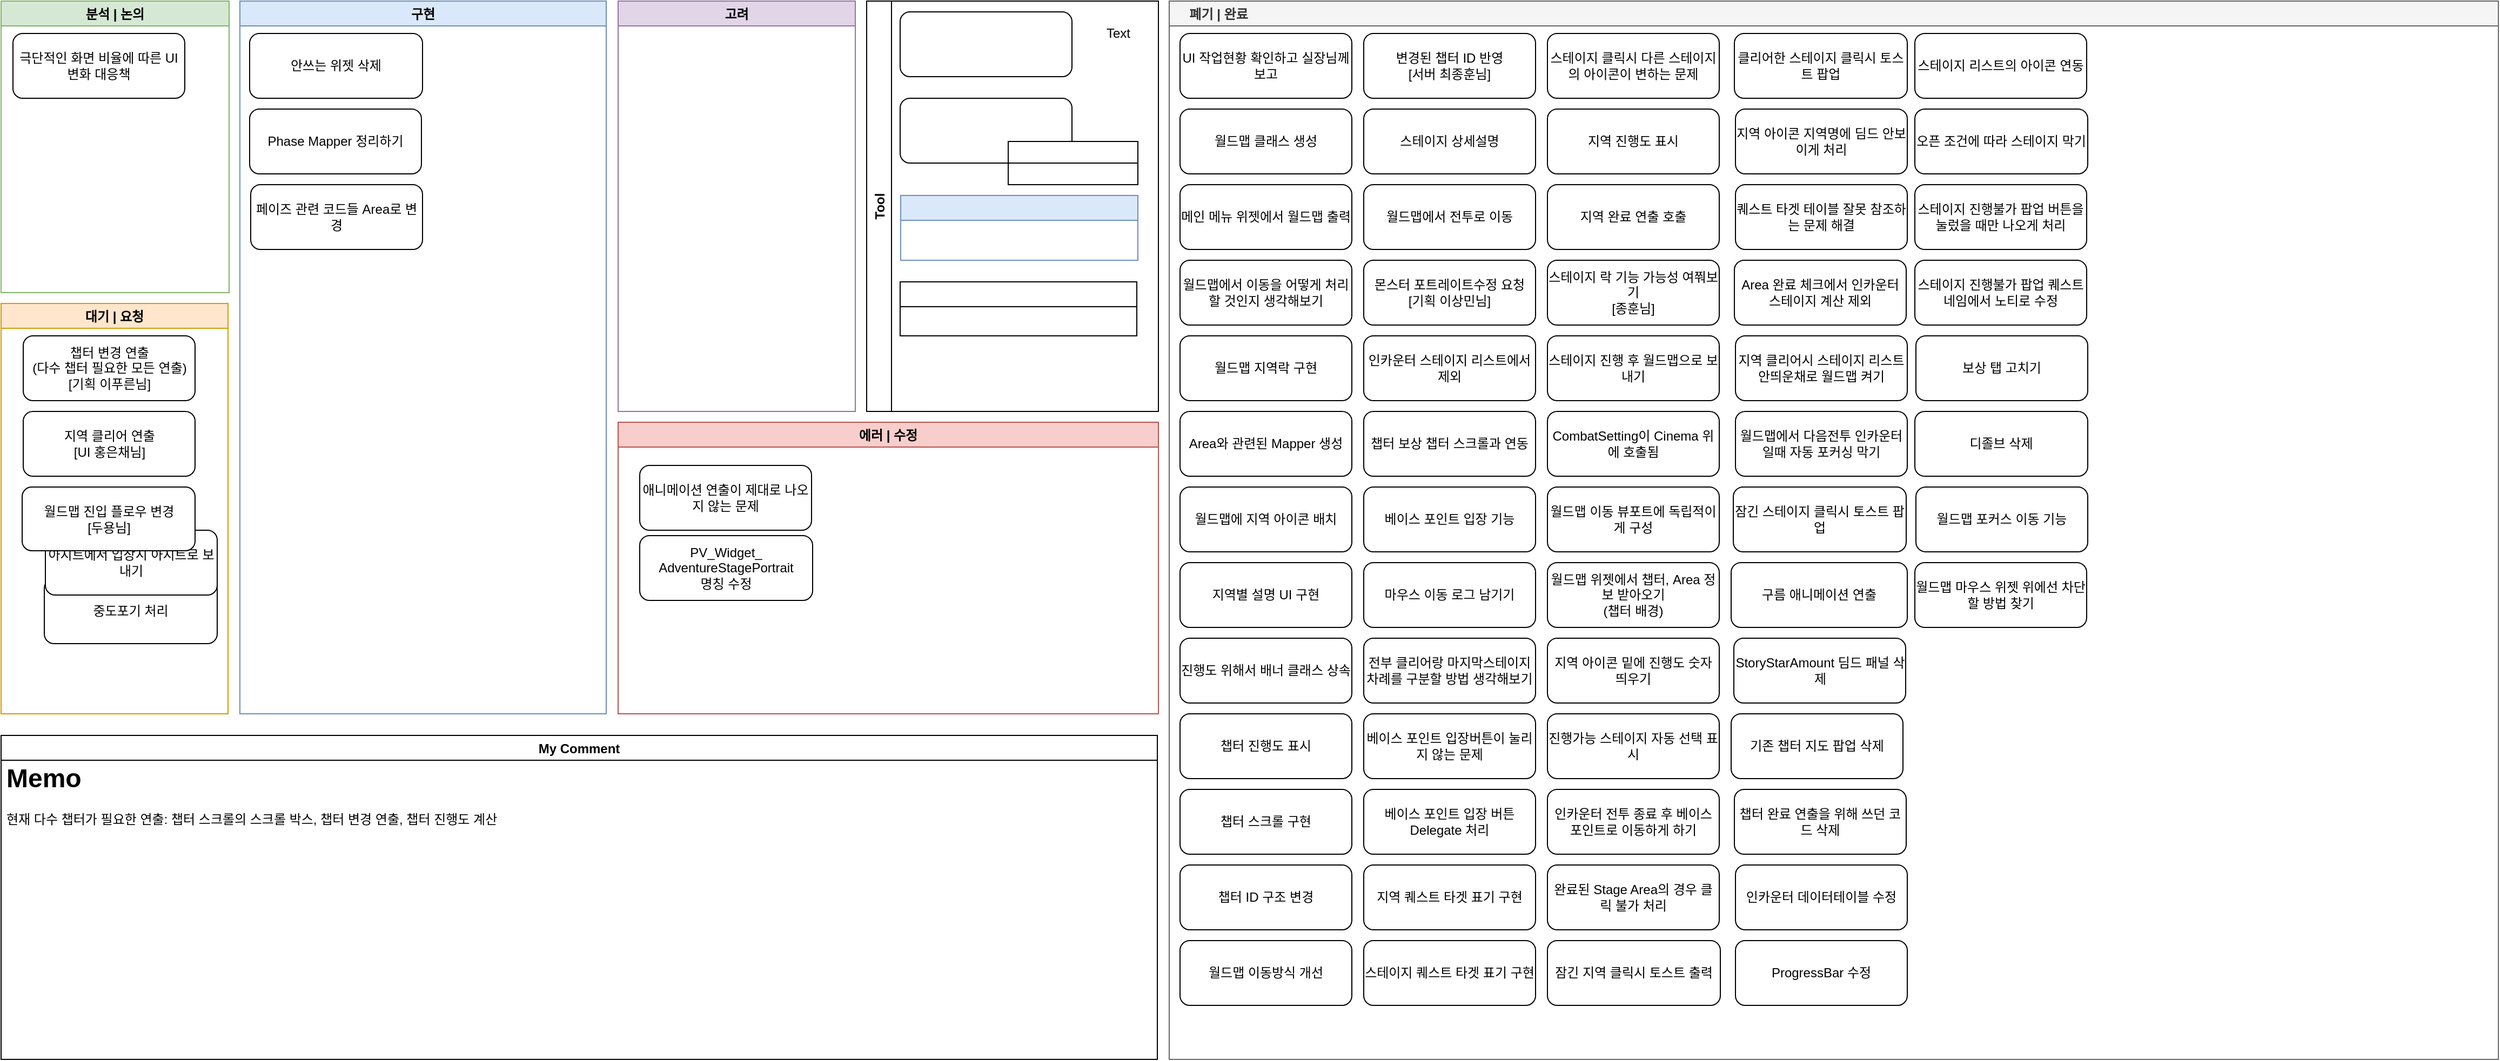 <mxfile version="15.6.6" type="github">
  <diagram id="sQ8EXhfYu_Z4RW1TYD9f" name="Page-1">
    <mxGraphModel dx="1422" dy="762" grid="1" gridSize="10" guides="1" tooltips="1" connect="0" arrows="1" fold="1" page="1" pageScale="1" pageWidth="827" pageHeight="1169" math="0" shadow="0">
      <root>
        <mxCell id="0" />
        <mxCell id="1" parent="0" />
        <mxCell id="wOnGFkAYj0Utu0_wV-MN-16" value="구현" style="swimlane;fillColor=#dae8fc;strokeColor=#6c8ebf;" parent="1" vertex="1">
          <mxGeometry x="270" y="50" width="339" height="660" as="geometry" />
        </mxCell>
        <mxCell id="fKnXUZ_Y8Yj8oVJBZo9e-2" value="Phase Mapper 정리하기" style="rounded=1;whiteSpace=wrap;html=1;" parent="wOnGFkAYj0Utu0_wV-MN-16" vertex="1">
          <mxGeometry x="9" y="100" width="159" height="60" as="geometry" />
        </mxCell>
        <mxCell id="8GiOX_5ZcvJH73Y0Fhzy-6" value="페이즈 관련 코드들 Area로 변경" style="rounded=1;whiteSpace=wrap;html=1;" parent="wOnGFkAYj0Utu0_wV-MN-16" vertex="1">
          <mxGeometry x="10" y="170" width="159" height="60" as="geometry" />
        </mxCell>
        <mxCell id="0nPy4N3juvfmv_uaInZj-3" value="안쓰는 위젯 삭제" style="rounded=1;whiteSpace=wrap;html=1;" parent="wOnGFkAYj0Utu0_wV-MN-16" vertex="1">
          <mxGeometry x="9" y="30" width="160" height="60" as="geometry" />
        </mxCell>
        <mxCell id="wOnGFkAYj0Utu0_wV-MN-17" value="분석 | 논의" style="swimlane;strokeColor=#82b366;fillColor=#D5E8D4;" parent="1" vertex="1">
          <mxGeometry x="49" y="50" width="211" height="270" as="geometry" />
        </mxCell>
        <mxCell id="fKnXUZ_Y8Yj8oVJBZo9e-6" value="극단적인 화면 비율에 따른 UI 변화 대응책" style="rounded=1;whiteSpace=wrap;html=1;" parent="wOnGFkAYj0Utu0_wV-MN-17" vertex="1">
          <mxGeometry x="11" y="30" width="159" height="60" as="geometry" />
        </mxCell>
        <mxCell id="MTrl5ynQiznJmTlUDSWs-4" value="대기 | 요청" style="swimlane;strokeColor=#d79b00;fillColor=#ffe6cc;" parent="1" vertex="1">
          <mxGeometry x="49" y="330" width="210" height="380" as="geometry" />
        </mxCell>
        <mxCell id="JvFQZsxhrIlM6GvxB-Bj-3" value="챕터 변경 연출&lt;br&gt;(다수 챕터 필요한 모든 연출)&lt;br&gt;[기획 이푸른님]" style="rounded=1;whiteSpace=wrap;html=1;" parent="MTrl5ynQiznJmTlUDSWs-4" vertex="1">
          <mxGeometry x="20.5" y="30" width="159" height="60" as="geometry" />
        </mxCell>
        <mxCell id="JvFQZsxhrIlM6GvxB-Bj-4" value="지역 클리어 연출&lt;br&gt;[UI 홍은채님]" style="rounded=1;whiteSpace=wrap;html=1;" parent="MTrl5ynQiznJmTlUDSWs-4" vertex="1">
          <mxGeometry x="20.5" y="100" width="159" height="60" as="geometry" />
        </mxCell>
        <mxCell id="JcdMrhdxGSStzC7vy00--24" value="중도포기 처리" style="rounded=1;whiteSpace=wrap;html=1;" parent="MTrl5ynQiznJmTlUDSWs-4" vertex="1">
          <mxGeometry x="40" y="255" width="160" height="60" as="geometry" />
        </mxCell>
        <mxCell id="mTPu1nSo0R1RRkqdtAdQ-14" value="아지트에서 입장시 아지트로 보내기" style="rounded=1;whiteSpace=wrap;html=1;" parent="MTrl5ynQiznJmTlUDSWs-4" vertex="1">
          <mxGeometry x="41" y="210" width="159" height="60" as="geometry" />
        </mxCell>
        <mxCell id="u-zzOmrkJS4MpRmy39Oz-33" value="월드맵 진입 플로우 변경&lt;br&gt;[두용님]" style="rounded=1;whiteSpace=wrap;html=1;" parent="MTrl5ynQiznJmTlUDSWs-4" vertex="1">
          <mxGeometry x="19.5" y="170" width="160" height="59" as="geometry" />
        </mxCell>
        <mxCell id="9A0mLHsorhuxDrabdEOj-9" value="에러 | 수정" style="swimlane;fillColor=#f8cecc;strokeColor=#b85450;startSize=23;" parent="1" vertex="1">
          <mxGeometry x="620" y="440" width="500" height="270" as="geometry" />
        </mxCell>
        <mxCell id="mTPu1nSo0R1RRkqdtAdQ-15" value="애니메이션 연출이 제대로 나오지 않는 문제" style="rounded=1;whiteSpace=wrap;html=1;" parent="9A0mLHsorhuxDrabdEOj-9" vertex="1">
          <mxGeometry x="20" y="40" width="159" height="60" as="geometry" />
        </mxCell>
        <mxCell id="YfF9ztZLRGlCkRkIGvAC-8" value="PV_Widget_&lt;br&gt;AdventureStagePortrait&lt;br&gt;명칭 수정" style="rounded=1;whiteSpace=wrap;html=1;" parent="9A0mLHsorhuxDrabdEOj-9" vertex="1">
          <mxGeometry x="20" y="105" width="160" height="60" as="geometry" />
        </mxCell>
        <mxCell id="hDPYIisuoytdxOGGVnbc-3" value="     폐기 | 완료" style="swimlane;strokeColor=#666666;fillColor=#f5f5f5;fontColor=#333333;align=left;" parent="1" vertex="1">
          <mxGeometry x="1130" y="50" width="1230" height="980" as="geometry" />
        </mxCell>
        <mxCell id="atVRBHWBVTBCoCOBbs-6-2" value="UI 작업현황 확인하고 실장님께 보고" style="rounded=1;whiteSpace=wrap;html=1;" parent="hDPYIisuoytdxOGGVnbc-3" vertex="1">
          <mxGeometry x="10" y="30" width="159" height="60" as="geometry" />
        </mxCell>
        <mxCell id="8GiOX_5ZcvJH73Y0Fhzy-2" value="월드맵 클래스 생성" style="rounded=1;whiteSpace=wrap;html=1;" parent="hDPYIisuoytdxOGGVnbc-3" vertex="1">
          <mxGeometry x="10" y="100" width="159" height="60" as="geometry" />
        </mxCell>
        <mxCell id="8GiOX_5ZcvJH73Y0Fhzy-1" value="메인 메뉴 위젯에서 월드맵 출력" style="rounded=1;whiteSpace=wrap;html=1;" parent="hDPYIisuoytdxOGGVnbc-3" vertex="1">
          <mxGeometry x="10" y="170" width="159" height="60" as="geometry" />
        </mxCell>
        <mxCell id="lYunYYrA7qYBkTZxslzv-2" value="월드맵에서 이동을 어떻게 처리할 것인지 생각해보기" style="rounded=1;whiteSpace=wrap;html=1;" parent="hDPYIisuoytdxOGGVnbc-3" vertex="1">
          <mxGeometry x="10" y="240" width="159" height="60" as="geometry" />
        </mxCell>
        <mxCell id="8GiOX_5ZcvJH73Y0Fhzy-7" value="Area와 관련된 Mapper 생성" style="rounded=1;whiteSpace=wrap;html=1;" parent="hDPYIisuoytdxOGGVnbc-3" vertex="1">
          <mxGeometry x="10" y="380" width="159" height="60" as="geometry" />
        </mxCell>
        <mxCell id="fKnXUZ_Y8Yj8oVJBZo9e-3" value="월드맵에 지역 아이콘 배치" style="rounded=1;whiteSpace=wrap;html=1;" parent="hDPYIisuoytdxOGGVnbc-3" vertex="1">
          <mxGeometry x="10" y="450" width="159" height="60" as="geometry" />
        </mxCell>
        <mxCell id="8GiOX_5ZcvJH73Y0Fhzy-4" value="월드맵 지역락 구현" style="rounded=1;whiteSpace=wrap;html=1;" parent="hDPYIisuoytdxOGGVnbc-3" vertex="1">
          <mxGeometry x="10" y="310" width="159" height="60" as="geometry" />
        </mxCell>
        <mxCell id="8GiOX_5ZcvJH73Y0Fhzy-10" value="지역별 설명 UI 구현" style="rounded=1;whiteSpace=wrap;html=1;" parent="hDPYIisuoytdxOGGVnbc-3" vertex="1">
          <mxGeometry x="10" y="520" width="159" height="60" as="geometry" />
        </mxCell>
        <mxCell id="NNDFR1LKHZ_8l8TIc3SD-2" value="진행도 위해서 배너 클래스 상속" style="rounded=1;whiteSpace=wrap;html=1;" parent="hDPYIisuoytdxOGGVnbc-3" vertex="1">
          <mxGeometry x="10" y="590" width="159" height="60" as="geometry" />
        </mxCell>
        <mxCell id="YfF9ztZLRGlCkRkIGvAC-5" value="챕터 진행도 표시" style="rounded=1;whiteSpace=wrap;html=1;" parent="hDPYIisuoytdxOGGVnbc-3" vertex="1">
          <mxGeometry x="10" y="660" width="159" height="60" as="geometry" />
        </mxCell>
        <mxCell id="8GiOX_5ZcvJH73Y0Fhzy-8" value="챕터 스크롤 구현" style="rounded=1;whiteSpace=wrap;html=1;" parent="hDPYIisuoytdxOGGVnbc-3" vertex="1">
          <mxGeometry x="10" y="730" width="159" height="60" as="geometry" />
        </mxCell>
        <mxCell id="YfF9ztZLRGlCkRkIGvAC-9" value="챕터 ID 구조 변경" style="rounded=1;whiteSpace=wrap;html=1;" parent="hDPYIisuoytdxOGGVnbc-3" vertex="1">
          <mxGeometry x="10" y="800" width="159" height="60" as="geometry" />
        </mxCell>
        <mxCell id="5TGIPtgfNIGxRz2AxhJH-1" value="월드맵 이동방식 개선" style="rounded=1;whiteSpace=wrap;html=1;" parent="hDPYIisuoytdxOGGVnbc-3" vertex="1">
          <mxGeometry x="10" y="870" width="159" height="60" as="geometry" />
        </mxCell>
        <mxCell id="YfF9ztZLRGlCkRkIGvAC-4" value="변경된 챕터 ID 반영&lt;br&gt;[서버 최종훈님]" style="rounded=1;whiteSpace=wrap;html=1;" parent="hDPYIisuoytdxOGGVnbc-3" vertex="1">
          <mxGeometry x="180" y="30" width="159" height="60" as="geometry" />
        </mxCell>
        <mxCell id="YfF9ztZLRGlCkRkIGvAC-12" value="스테이지 상세설명" style="rounded=1;whiteSpace=wrap;html=1;" parent="hDPYIisuoytdxOGGVnbc-3" vertex="1">
          <mxGeometry x="180" y="100" width="159" height="60" as="geometry" />
        </mxCell>
        <mxCell id="YfF9ztZLRGlCkRkIGvAC-7" value="월드맵에서 전투로 이동" style="rounded=1;whiteSpace=wrap;html=1;" parent="hDPYIisuoytdxOGGVnbc-3" vertex="1">
          <mxGeometry x="180" y="170" width="159" height="60" as="geometry" />
        </mxCell>
        <mxCell id="YfF9ztZLRGlCkRkIGvAC-10" value="몬스터 포트레이트수정 요청&lt;br&gt;[기획 이상민님]" style="rounded=1;whiteSpace=wrap;html=1;" parent="hDPYIisuoytdxOGGVnbc-3" vertex="1">
          <mxGeometry x="180" y="240" width="159" height="60" as="geometry" />
        </mxCell>
        <mxCell id="32iTDsRpcqnxO3VkxNKm-3" value="인카운터 스테이지 리스트에서 제외" style="rounded=1;whiteSpace=wrap;html=1;" parent="hDPYIisuoytdxOGGVnbc-3" vertex="1">
          <mxGeometry x="180" y="310" width="159" height="60" as="geometry" />
        </mxCell>
        <mxCell id="fKnXUZ_Y8Yj8oVJBZo9e-4" value="챕터 보상 챕터 스크롤과 연동" style="rounded=1;whiteSpace=wrap;html=1;" parent="hDPYIisuoytdxOGGVnbc-3" vertex="1">
          <mxGeometry x="180" y="380" width="159" height="60" as="geometry" />
        </mxCell>
        <mxCell id="YfF9ztZLRGlCkRkIGvAC-11" value="베이스 포인트 입장 기능" style="rounded=1;whiteSpace=wrap;html=1;" parent="hDPYIisuoytdxOGGVnbc-3" vertex="1">
          <mxGeometry x="180" y="450" width="159" height="60" as="geometry" />
        </mxCell>
        <mxCell id="32iTDsRpcqnxO3VkxNKm-2" value="마우스 이동 로그 남기기" style="rounded=1;whiteSpace=wrap;html=1;" parent="hDPYIisuoytdxOGGVnbc-3" vertex="1">
          <mxGeometry x="180" y="520" width="159" height="60" as="geometry" />
        </mxCell>
        <mxCell id="YfF9ztZLRGlCkRkIGvAC-1" value="전부 클리어랑 마지막스테이지 차례를 구분할 방법 생각해보기" style="rounded=1;whiteSpace=wrap;html=1;" parent="hDPYIisuoytdxOGGVnbc-3" vertex="1">
          <mxGeometry x="180" y="590" width="159" height="60" as="geometry" />
        </mxCell>
        <mxCell id="YfF9ztZLRGlCkRkIGvAC-3" value="베이스 포인트 입장버튼이 눌리지 않는 문제" style="rounded=1;whiteSpace=wrap;html=1;" parent="hDPYIisuoytdxOGGVnbc-3" vertex="1">
          <mxGeometry x="180" y="660" width="159" height="60" as="geometry" />
        </mxCell>
        <mxCell id="NNDFR1LKHZ_8l8TIc3SD-1" value="베이스 포인트 입장 버튼 Delegate 처리" style="rounded=1;whiteSpace=wrap;html=1;" parent="hDPYIisuoytdxOGGVnbc-3" vertex="1">
          <mxGeometry x="180" y="730" width="159" height="60" as="geometry" />
        </mxCell>
        <mxCell id="8GiOX_5ZcvJH73Y0Fhzy-9" value="지역 퀘스트 타겟 표기 구현" style="rounded=1;whiteSpace=wrap;html=1;" parent="hDPYIisuoytdxOGGVnbc-3" vertex="1">
          <mxGeometry x="180" y="800" width="159" height="60" as="geometry" />
        </mxCell>
        <mxCell id="32iTDsRpcqnxO3VkxNKm-5" value="스테이지 퀘스트 타겟 표기 구현" style="rounded=1;whiteSpace=wrap;html=1;" parent="hDPYIisuoytdxOGGVnbc-3" vertex="1">
          <mxGeometry x="180" y="870" width="159" height="60" as="geometry" />
        </mxCell>
        <mxCell id="32iTDsRpcqnxO3VkxNKm-1" value="스테이지 클릭시 다른 스테이지의 아이콘이 변하는 문제" style="rounded=1;whiteSpace=wrap;html=1;" parent="hDPYIisuoytdxOGGVnbc-3" vertex="1">
          <mxGeometry x="350" y="30" width="159" height="60" as="geometry" />
        </mxCell>
        <mxCell id="YfF9ztZLRGlCkRkIGvAC-6" value="지역 진행도 표시" style="rounded=1;whiteSpace=wrap;html=1;" parent="hDPYIisuoytdxOGGVnbc-3" vertex="1">
          <mxGeometry x="350" y="100" width="159" height="60" as="geometry" />
        </mxCell>
        <mxCell id="YfF9ztZLRGlCkRkIGvAC-2" value="지역 완료 연출 호출" style="rounded=1;whiteSpace=wrap;html=1;" parent="hDPYIisuoytdxOGGVnbc-3" vertex="1">
          <mxGeometry x="350" y="170" width="159" height="60" as="geometry" />
        </mxCell>
        <mxCell id="32iTDsRpcqnxO3VkxNKm-6" value="스테이지 락 기능 가능성 여쭤보기&lt;br&gt;[종훈님]" style="rounded=1;whiteSpace=wrap;html=1;" parent="hDPYIisuoytdxOGGVnbc-3" vertex="1">
          <mxGeometry x="350" y="240" width="159" height="60" as="geometry" />
        </mxCell>
        <mxCell id="SFROFrCYzg7VlvZK26Fv-1" value="스테이지 진행 후 월드맵으로 보내기" style="rounded=1;whiteSpace=wrap;html=1;" parent="hDPYIisuoytdxOGGVnbc-3" vertex="1">
          <mxGeometry x="350" y="310" width="159" height="60" as="geometry" />
        </mxCell>
        <mxCell id="mTPu1nSo0R1RRkqdtAdQ-1" value="CombatSetting이 Cinema 위에 호출됨" style="rounded=1;whiteSpace=wrap;html=1;" parent="hDPYIisuoytdxOGGVnbc-3" vertex="1">
          <mxGeometry x="350" y="380" width="159" height="60" as="geometry" />
        </mxCell>
        <mxCell id="mTPu1nSo0R1RRkqdtAdQ-5" value="월드맵 이동 뷰포트에 독립적이게 구성" style="rounded=1;whiteSpace=wrap;html=1;" parent="hDPYIisuoytdxOGGVnbc-3" vertex="1">
          <mxGeometry x="350" y="450" width="159" height="60" as="geometry" />
        </mxCell>
        <mxCell id="fKnXUZ_Y8Yj8oVJBZo9e-1" value="월드맵 위젯에서 챕터, Area 정보 받아오기&lt;br&gt;(챕터 배경)" style="rounded=1;whiteSpace=wrap;html=1;" parent="hDPYIisuoytdxOGGVnbc-3" vertex="1">
          <mxGeometry x="350" y="520" width="159" height="60" as="geometry" />
        </mxCell>
        <mxCell id="mTPu1nSo0R1RRkqdtAdQ-6" value="지역 아이콘 밑에 진행도 숫자 띄우기" style="rounded=1;whiteSpace=wrap;html=1;" parent="hDPYIisuoytdxOGGVnbc-3" vertex="1">
          <mxGeometry x="350" y="590" width="159" height="60" as="geometry" />
        </mxCell>
        <mxCell id="mTPu1nSo0R1RRkqdtAdQ-8" value="진행가능 스테이지 자동 선택 표시" style="rounded=1;whiteSpace=wrap;html=1;" parent="hDPYIisuoytdxOGGVnbc-3" vertex="1">
          <mxGeometry x="350" y="660" width="159" height="60" as="geometry" />
        </mxCell>
        <mxCell id="mTPu1nSo0R1RRkqdtAdQ-4" value="인카운터 전투 종료 후 베이스 포인트로 이동하게 하기" style="rounded=1;whiteSpace=wrap;html=1;" parent="hDPYIisuoytdxOGGVnbc-3" vertex="1">
          <mxGeometry x="350" y="730" width="159" height="60" as="geometry" />
        </mxCell>
        <mxCell id="mTPu1nSo0R1RRkqdtAdQ-3" value="완료된 Stage Area의 경우 클릭 불가 처리" style="rounded=1;whiteSpace=wrap;html=1;" parent="hDPYIisuoytdxOGGVnbc-3" vertex="1">
          <mxGeometry x="350" y="800" width="159" height="60" as="geometry" />
        </mxCell>
        <mxCell id="mTPu1nSo0R1RRkqdtAdQ-9" value="잠긴 지역 클릭시 토스트 출력" style="rounded=1;whiteSpace=wrap;html=1;" parent="hDPYIisuoytdxOGGVnbc-3" vertex="1">
          <mxGeometry x="350" y="870" width="160" height="60" as="geometry" />
        </mxCell>
        <mxCell id="mTPu1nSo0R1RRkqdtAdQ-10" value="클리어한 스테이지 클릭시 토스트 팝업" style="rounded=1;whiteSpace=wrap;html=1;" parent="hDPYIisuoytdxOGGVnbc-3" vertex="1">
          <mxGeometry x="523" y="30" width="160" height="60" as="geometry" />
        </mxCell>
        <mxCell id="JcdMrhdxGSStzC7vy00--23" value="퀘스트 타겟 테이블 잘못 참조하는 문제 해결" style="rounded=1;whiteSpace=wrap;html=1;" parent="hDPYIisuoytdxOGGVnbc-3" vertex="1">
          <mxGeometry x="524" y="170" width="159" height="60" as="geometry" />
        </mxCell>
        <mxCell id="mTPu1nSo0R1RRkqdtAdQ-7" value="지역 아이콘 지역명에 딤드 안보이게 처리" style="rounded=1;whiteSpace=wrap;html=1;" parent="hDPYIisuoytdxOGGVnbc-3" vertex="1">
          <mxGeometry x="524" y="100" width="159" height="60" as="geometry" />
        </mxCell>
        <mxCell id="mTPu1nSo0R1RRkqdtAdQ-2" value="Area 완료 체크에서 인카운터 스테이지 계산 제외" style="rounded=1;whiteSpace=wrap;html=1;" parent="hDPYIisuoytdxOGGVnbc-3" vertex="1">
          <mxGeometry x="523" y="240" width="159" height="60" as="geometry" />
        </mxCell>
        <mxCell id="mTPu1nSo0R1RRkqdtAdQ-16" value="지역 클리어시 스테이지 리스트 안띄운채로 월드맵 켜기" style="rounded=1;whiteSpace=wrap;html=1;" parent="hDPYIisuoytdxOGGVnbc-3" vertex="1">
          <mxGeometry x="524" y="310" width="159" height="60" as="geometry" />
        </mxCell>
        <mxCell id="mTPu1nSo0R1RRkqdtAdQ-18" value="월드맵에서 다음전투 인카운터일때 자동 포커싱 막기" style="rounded=1;whiteSpace=wrap;html=1;" parent="hDPYIisuoytdxOGGVnbc-3" vertex="1">
          <mxGeometry x="524" y="380" width="159" height="60" as="geometry" />
        </mxCell>
        <mxCell id="mTPu1nSo0R1RRkqdtAdQ-12" value="잠긴 스테이지 클릭시 토스트 팝업" style="rounded=1;whiteSpace=wrap;html=1;" parent="hDPYIisuoytdxOGGVnbc-3" vertex="1">
          <mxGeometry x="522" y="450" width="160" height="60" as="geometry" />
        </mxCell>
        <mxCell id="mTPu1nSo0R1RRkqdtAdQ-17" value="구름 애니메이션 연출" style="rounded=1;whiteSpace=wrap;html=1;" parent="hDPYIisuoytdxOGGVnbc-3" vertex="1">
          <mxGeometry x="520" y="520" width="163" height="60" as="geometry" />
        </mxCell>
        <mxCell id="JcdMrhdxGSStzC7vy00--21" value="StoryStarAmount 딤드 패널 삭제" style="rounded=1;whiteSpace=wrap;html=1;" parent="hDPYIisuoytdxOGGVnbc-3" vertex="1">
          <mxGeometry x="522.5" y="590" width="159" height="60" as="geometry" />
        </mxCell>
        <mxCell id="8GiOX_5ZcvJH73Y0Fhzy-3" value="기존 챕터 지도 팝업 삭제" style="rounded=1;whiteSpace=wrap;html=1;" parent="hDPYIisuoytdxOGGVnbc-3" vertex="1">
          <mxGeometry x="520" y="660" width="159" height="60" as="geometry" />
        </mxCell>
        <mxCell id="8GiOX_5ZcvJH73Y0Fhzy-5" value="챕터 완료 연출을 위해 쓰던 코드 삭제" style="rounded=1;whiteSpace=wrap;html=1;" parent="hDPYIisuoytdxOGGVnbc-3" vertex="1">
          <mxGeometry x="523" y="730" width="159" height="60" as="geometry" />
        </mxCell>
        <mxCell id="32iTDsRpcqnxO3VkxNKm-4" value="인카운터 데이터테이블 수정" style="rounded=1;whiteSpace=wrap;html=1;" parent="hDPYIisuoytdxOGGVnbc-3" vertex="1">
          <mxGeometry x="524" y="800" width="159" height="60" as="geometry" />
        </mxCell>
        <mxCell id="u-zzOmrkJS4MpRmy39Oz-1" value="ProgressBar 수정" style="rounded=1;whiteSpace=wrap;html=1;" parent="hDPYIisuoytdxOGGVnbc-3" vertex="1">
          <mxGeometry x="524" y="870" width="159" height="60" as="geometry" />
        </mxCell>
        <mxCell id="u-zzOmrkJS4MpRmy39Oz-2" value="스테이지 리스트의 아이콘 연동" style="rounded=1;whiteSpace=wrap;html=1;" parent="hDPYIisuoytdxOGGVnbc-3" vertex="1">
          <mxGeometry x="690" y="30" width="159" height="60" as="geometry" />
        </mxCell>
        <mxCell id="JcdMrhdxGSStzC7vy00--1" value="오픈 조건에 따라 스테이지 막기" style="rounded=1;whiteSpace=wrap;html=1;" parent="hDPYIisuoytdxOGGVnbc-3" vertex="1">
          <mxGeometry x="690" y="100" width="160" height="60" as="geometry" />
        </mxCell>
        <mxCell id="u-zzOmrkJS4MpRmy39Oz-3" value="스테이지 진행불가 팝업 버튼을 눌렀을 때만 나오게 처리" style="rounded=1;whiteSpace=wrap;html=1;" parent="hDPYIisuoytdxOGGVnbc-3" vertex="1">
          <mxGeometry x="690" y="170" width="159" height="60" as="geometry" />
        </mxCell>
        <mxCell id="u-zzOmrkJS4MpRmy39Oz-4" value="스테이지 진행불가 팝업 퀘스트 네임에서 노티로 수정" style="rounded=1;whiteSpace=wrap;html=1;" parent="hDPYIisuoytdxOGGVnbc-3" vertex="1">
          <mxGeometry x="690" y="240" width="159" height="60" as="geometry" />
        </mxCell>
        <mxCell id="JcdMrhdxGSStzC7vy00--22" value="보상 탭 고치기" style="rounded=1;whiteSpace=wrap;html=1;" parent="hDPYIisuoytdxOGGVnbc-3" vertex="1">
          <mxGeometry x="691" y="310" width="159" height="60" as="geometry" />
        </mxCell>
        <mxCell id="u-zzOmrkJS4MpRmy39Oz-34" value="디졸브 삭제" style="rounded=1;whiteSpace=wrap;html=1;" parent="hDPYIisuoytdxOGGVnbc-3" vertex="1">
          <mxGeometry x="690" y="380" width="160" height="60" as="geometry" />
        </mxCell>
        <mxCell id="0nPy4N3juvfmv_uaInZj-2" value="월드맵 포커스 이동 기능" style="rounded=1;whiteSpace=wrap;html=1;" parent="hDPYIisuoytdxOGGVnbc-3" vertex="1">
          <mxGeometry x="691" y="450" width="159" height="60" as="geometry" />
        </mxCell>
        <mxCell id="0nPy4N3juvfmv_uaInZj-1" value="월드맵 마우스 위젯 위에선 차단할 방법 찾기" style="rounded=1;whiteSpace=wrap;html=1;fillColor=default;strokeColor=default;fontColor=default;" parent="hDPYIisuoytdxOGGVnbc-3" vertex="1">
          <mxGeometry x="690" y="520" width="159" height="60" as="geometry" />
        </mxCell>
        <mxCell id="6kkVd8V_ymKgZ0_L0vxy-3" value="My Comment" style="swimlane;" parent="1" vertex="1">
          <mxGeometry x="49" y="730" width="1070" height="300" as="geometry">
            <mxRectangle x="49" y="720" width="100" height="23" as="alternateBounds" />
          </mxGeometry>
        </mxCell>
        <mxCell id="KfCYHrgsOKh0RXw9eGPa-2" value="&lt;h1&gt;Memo&lt;/h1&gt;&lt;p&gt;현재 다수 챕터가 필요한 연출: 챕터 스크롤의 스크롤 박스, 챕터 변경 연출, 챕터 진행도 계산&lt;/p&gt;" style="text;html=1;strokeColor=none;fillColor=none;spacing=5;spacingTop=-20;whiteSpace=wrap;overflow=hidden;rounded=0;align=left;" parent="6kkVd8V_ymKgZ0_L0vxy-3" vertex="1">
          <mxGeometry y="20" width="1070" height="280" as="geometry" />
        </mxCell>
        <mxCell id="oumLD8d3DvaTa1NXrWpt-27" value="Tool" style="swimlane;horizontal=0;" parent="1" vertex="1">
          <mxGeometry x="850" y="50" width="270" height="380" as="geometry" />
        </mxCell>
        <mxCell id="oumLD8d3DvaTa1NXrWpt-25" value="" style="rounded=1;whiteSpace=wrap;html=1;" parent="oumLD8d3DvaTa1NXrWpt-27" vertex="1">
          <mxGeometry x="31" y="10" width="159" height="60" as="geometry" />
        </mxCell>
        <mxCell id="oumLD8d3DvaTa1NXrWpt-31" value="" style="group" parent="oumLD8d3DvaTa1NXrWpt-27" vertex="1" connectable="0">
          <mxGeometry x="31" y="90" width="220" height="80" as="geometry" />
        </mxCell>
        <mxCell id="oumLD8d3DvaTa1NXrWpt-28" value="" style="rounded=1;whiteSpace=wrap;html=1;" parent="oumLD8d3DvaTa1NXrWpt-31" vertex="1">
          <mxGeometry width="159" height="60" as="geometry" />
        </mxCell>
        <mxCell id="oumLD8d3DvaTa1NXrWpt-29" value="" style="rounded=0;whiteSpace=wrap;html=1;" parent="oumLD8d3DvaTa1NXrWpt-31" vertex="1">
          <mxGeometry x="100" y="60" width="120" height="20" as="geometry" />
        </mxCell>
        <mxCell id="oumLD8d3DvaTa1NXrWpt-30" value="" style="rounded=0;whiteSpace=wrap;html=1;" parent="oumLD8d3DvaTa1NXrWpt-31" vertex="1">
          <mxGeometry x="100" y="40" width="120" height="20" as="geometry" />
        </mxCell>
        <mxCell id="oumLD8d3DvaTa1NXrWpt-32" value="" style="swimlane;fillColor=#dae8fc;strokeColor=#6c8ebf;" parent="oumLD8d3DvaTa1NXrWpt-27" vertex="1">
          <mxGeometry x="31.5" y="180" width="219.5" height="60" as="geometry" />
        </mxCell>
        <mxCell id="oumLD8d3DvaTa1NXrWpt-34" value="" style="swimlane;" parent="oumLD8d3DvaTa1NXrWpt-27" vertex="1">
          <mxGeometry x="31" y="260" width="219" height="50" as="geometry" />
        </mxCell>
        <mxCell id="Fb32EvJjGHJRLybvlaYY-3" value="Text" style="text;html=1;align=left;verticalAlign=middle;resizable=0;points=[];autosize=1;strokeColor=none;" parent="oumLD8d3DvaTa1NXrWpt-27" vertex="1">
          <mxGeometry x="220" y="20" width="40" height="20" as="geometry" />
        </mxCell>
        <mxCell id="Hf2SFhrhB0-e0Vb06iSS-1" value="고려" style="swimlane;fillColor=#e1d5e7;strokeColor=#9673a6;startSize=23;" parent="1" vertex="1">
          <mxGeometry x="620" y="50" width="219.5" height="380" as="geometry" />
        </mxCell>
      </root>
    </mxGraphModel>
  </diagram>
</mxfile>
